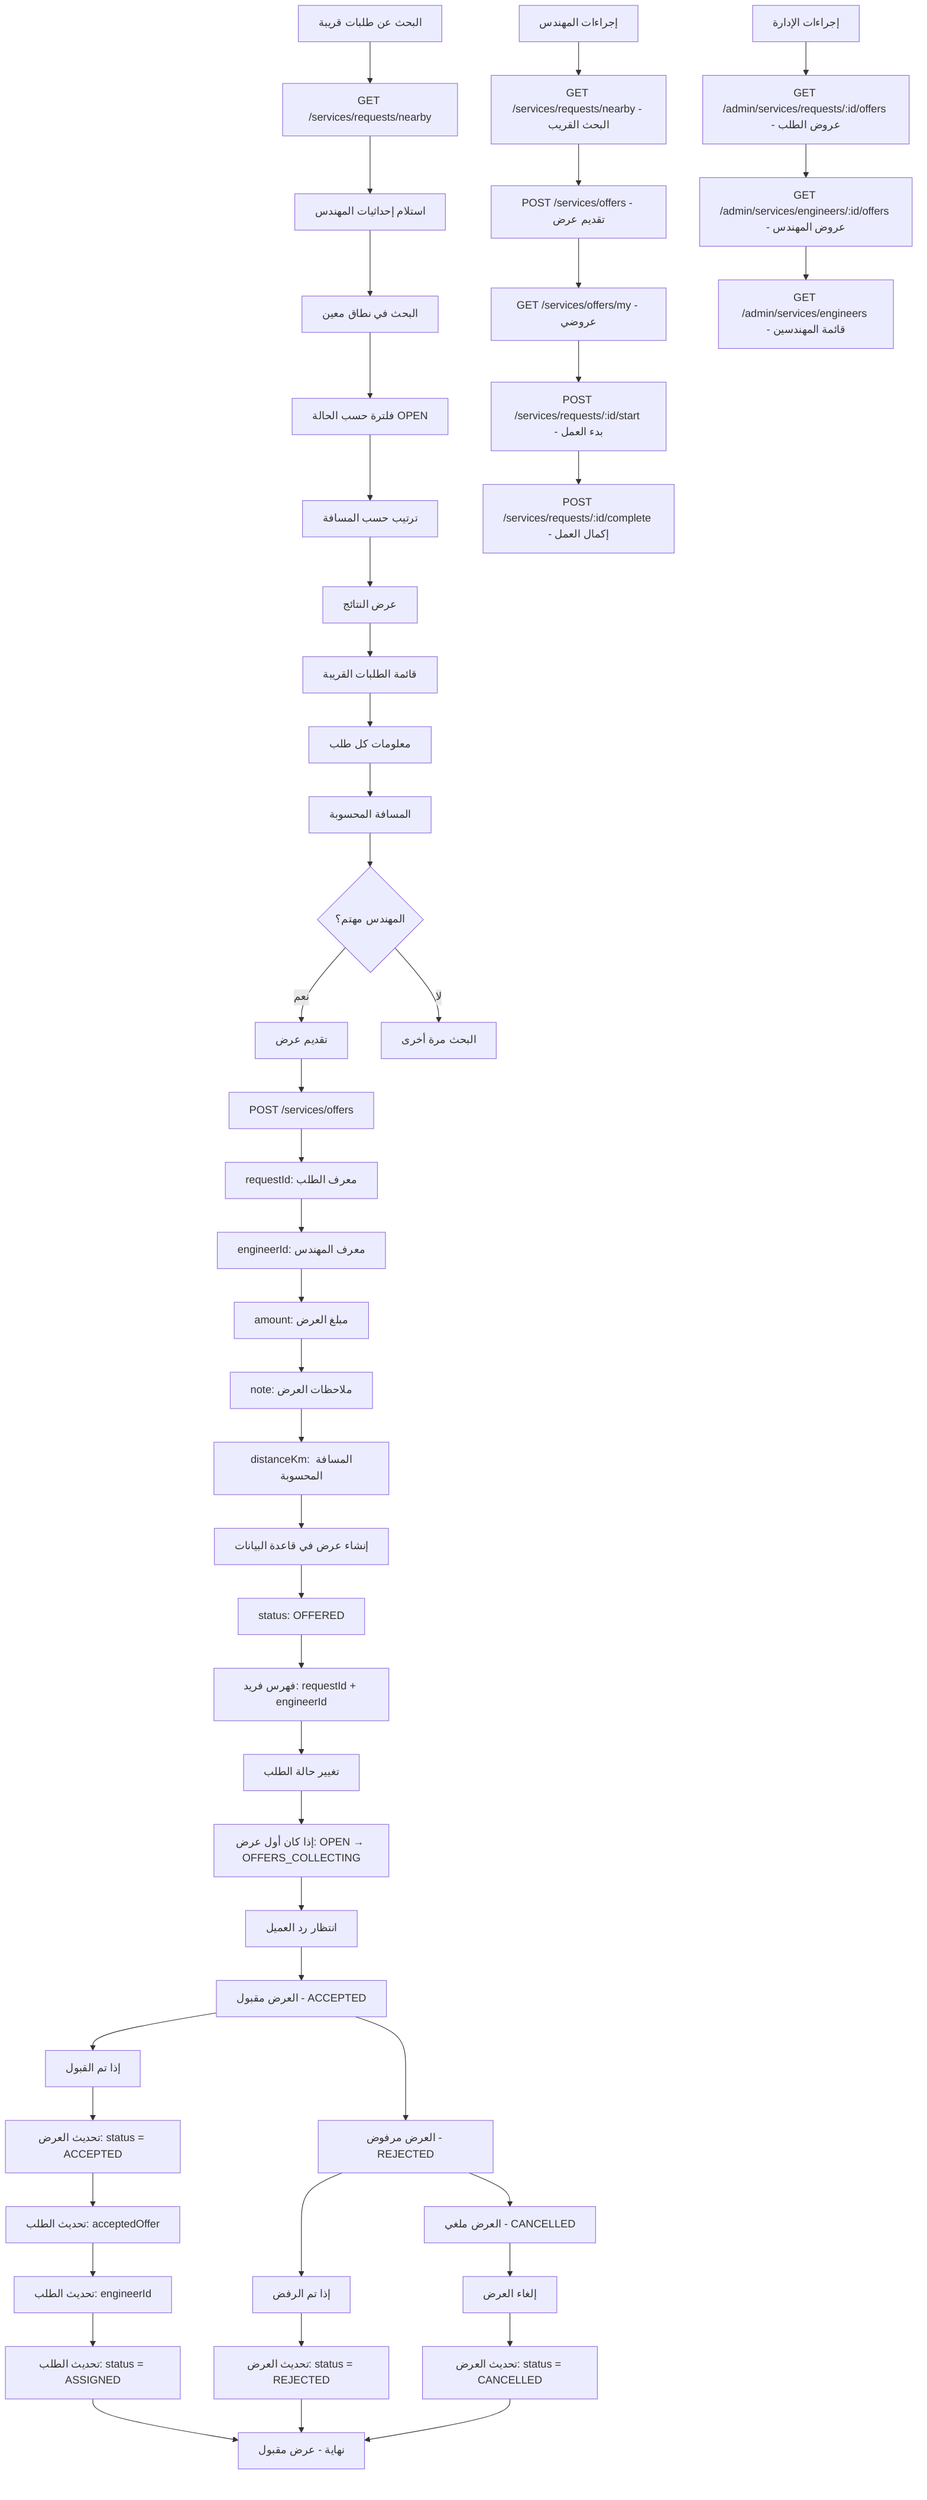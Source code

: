 %% Engineer Offers Flow
%% View at https://mermaid.live
flowchart TD
  A[البحث عن طلبات قريبة] --> B[GET /services/requests/nearby]
  B --> B1[استلام إحداثيات المهندس]
  B1 --> B2[البحث في نطاق معين]
  B2 --> B3[فلترة حسب الحالة OPEN]
  B3 --> B4[ترتيب حسب المسافة]

  B4 --> C[عرض النتائج]
  C --> C1[قائمة الطلبات القريبة]
  C1 --> C2[معلومات كل طلب]
  C2 --> C3[المسافة المحسوبة]

  C3 --> D{المهندس مهتم؟}
  D -->|نعم| E[تقديم عرض]
  D -->|لا| F[البحث مرة أخرى]

  E --> E1[POST /services/offers]
  E1 --> E2[requestId: معرف الطلب]
  E2 --> E3[engineerId: معرف المهندس]
  E3 --> E4[amount: مبلغ العرض]
  E4 --> E5[note: ملاحظات العرض]
  E5 --> E6[distanceKm: المسافة المحسوبة]

  E6 --> G[إنشاء عرض في قاعدة البيانات]
  G --> G1[status: OFFERED]
  G1 --> G2[فهرس فريد: requestId + engineerId]

  G2 --> H[تغيير حالة الطلب]
  H --> H1[إذا كان أول عرض: OPEN → OFFERS_COLLECTING]

  H1 --> I[انتظار رد العميل]
  I --> I1[العرض مقبول - ACCEPTED]
  I1 --> I2[العرض مرفوض - REJECTED]
  I2 --> I3[العرض ملغي - CANCELLED]

  I1 --> J[إذا تم القبول]
  J --> J1[تحديث العرض: status = ACCEPTED]
  J1 --> J2[تحديث الطلب: acceptedOffer]
  J2 --> J3[تحديث الطلب: engineerId]
  J3 --> J4[تحديث الطلب: status = ASSIGNED]

  I2 --> K[إذا تم الرفض]
  K --> K1[تحديث العرض: status = REJECTED]

  I3 --> L[إلغاء العرض]
  L --> L1[تحديث العرض: status = CANCELLED]

  %% Engineer Actions
  M[إجراءات المهندس] --> M1[GET /services/requests/nearby - البحث القريب]
  M1 --> M2[POST /services/offers - تقديم عرض]
  M2 --> M3[GET /services/offers/my - عروضي]
  M3 --> M4[POST /services/requests/:id/start - بدء العمل]
  M4 --> M5[POST /services/requests/:id/complete - إكمال العمل]

  %% Admin Actions
  N[إجراءات الإدارة] --> N1[GET /admin/services/requests/:id/offers - عروض الطلب]
  N1 --> N2[GET /admin/services/engineers/:id/offers - عروض المهندس]
  N2 --> N3[GET /admin/services/engineers - قائمة المهندسين]

  %% End points
  J4 --> O[نهاية - عرض مقبول]
  K1 --> O
  L1 --> O